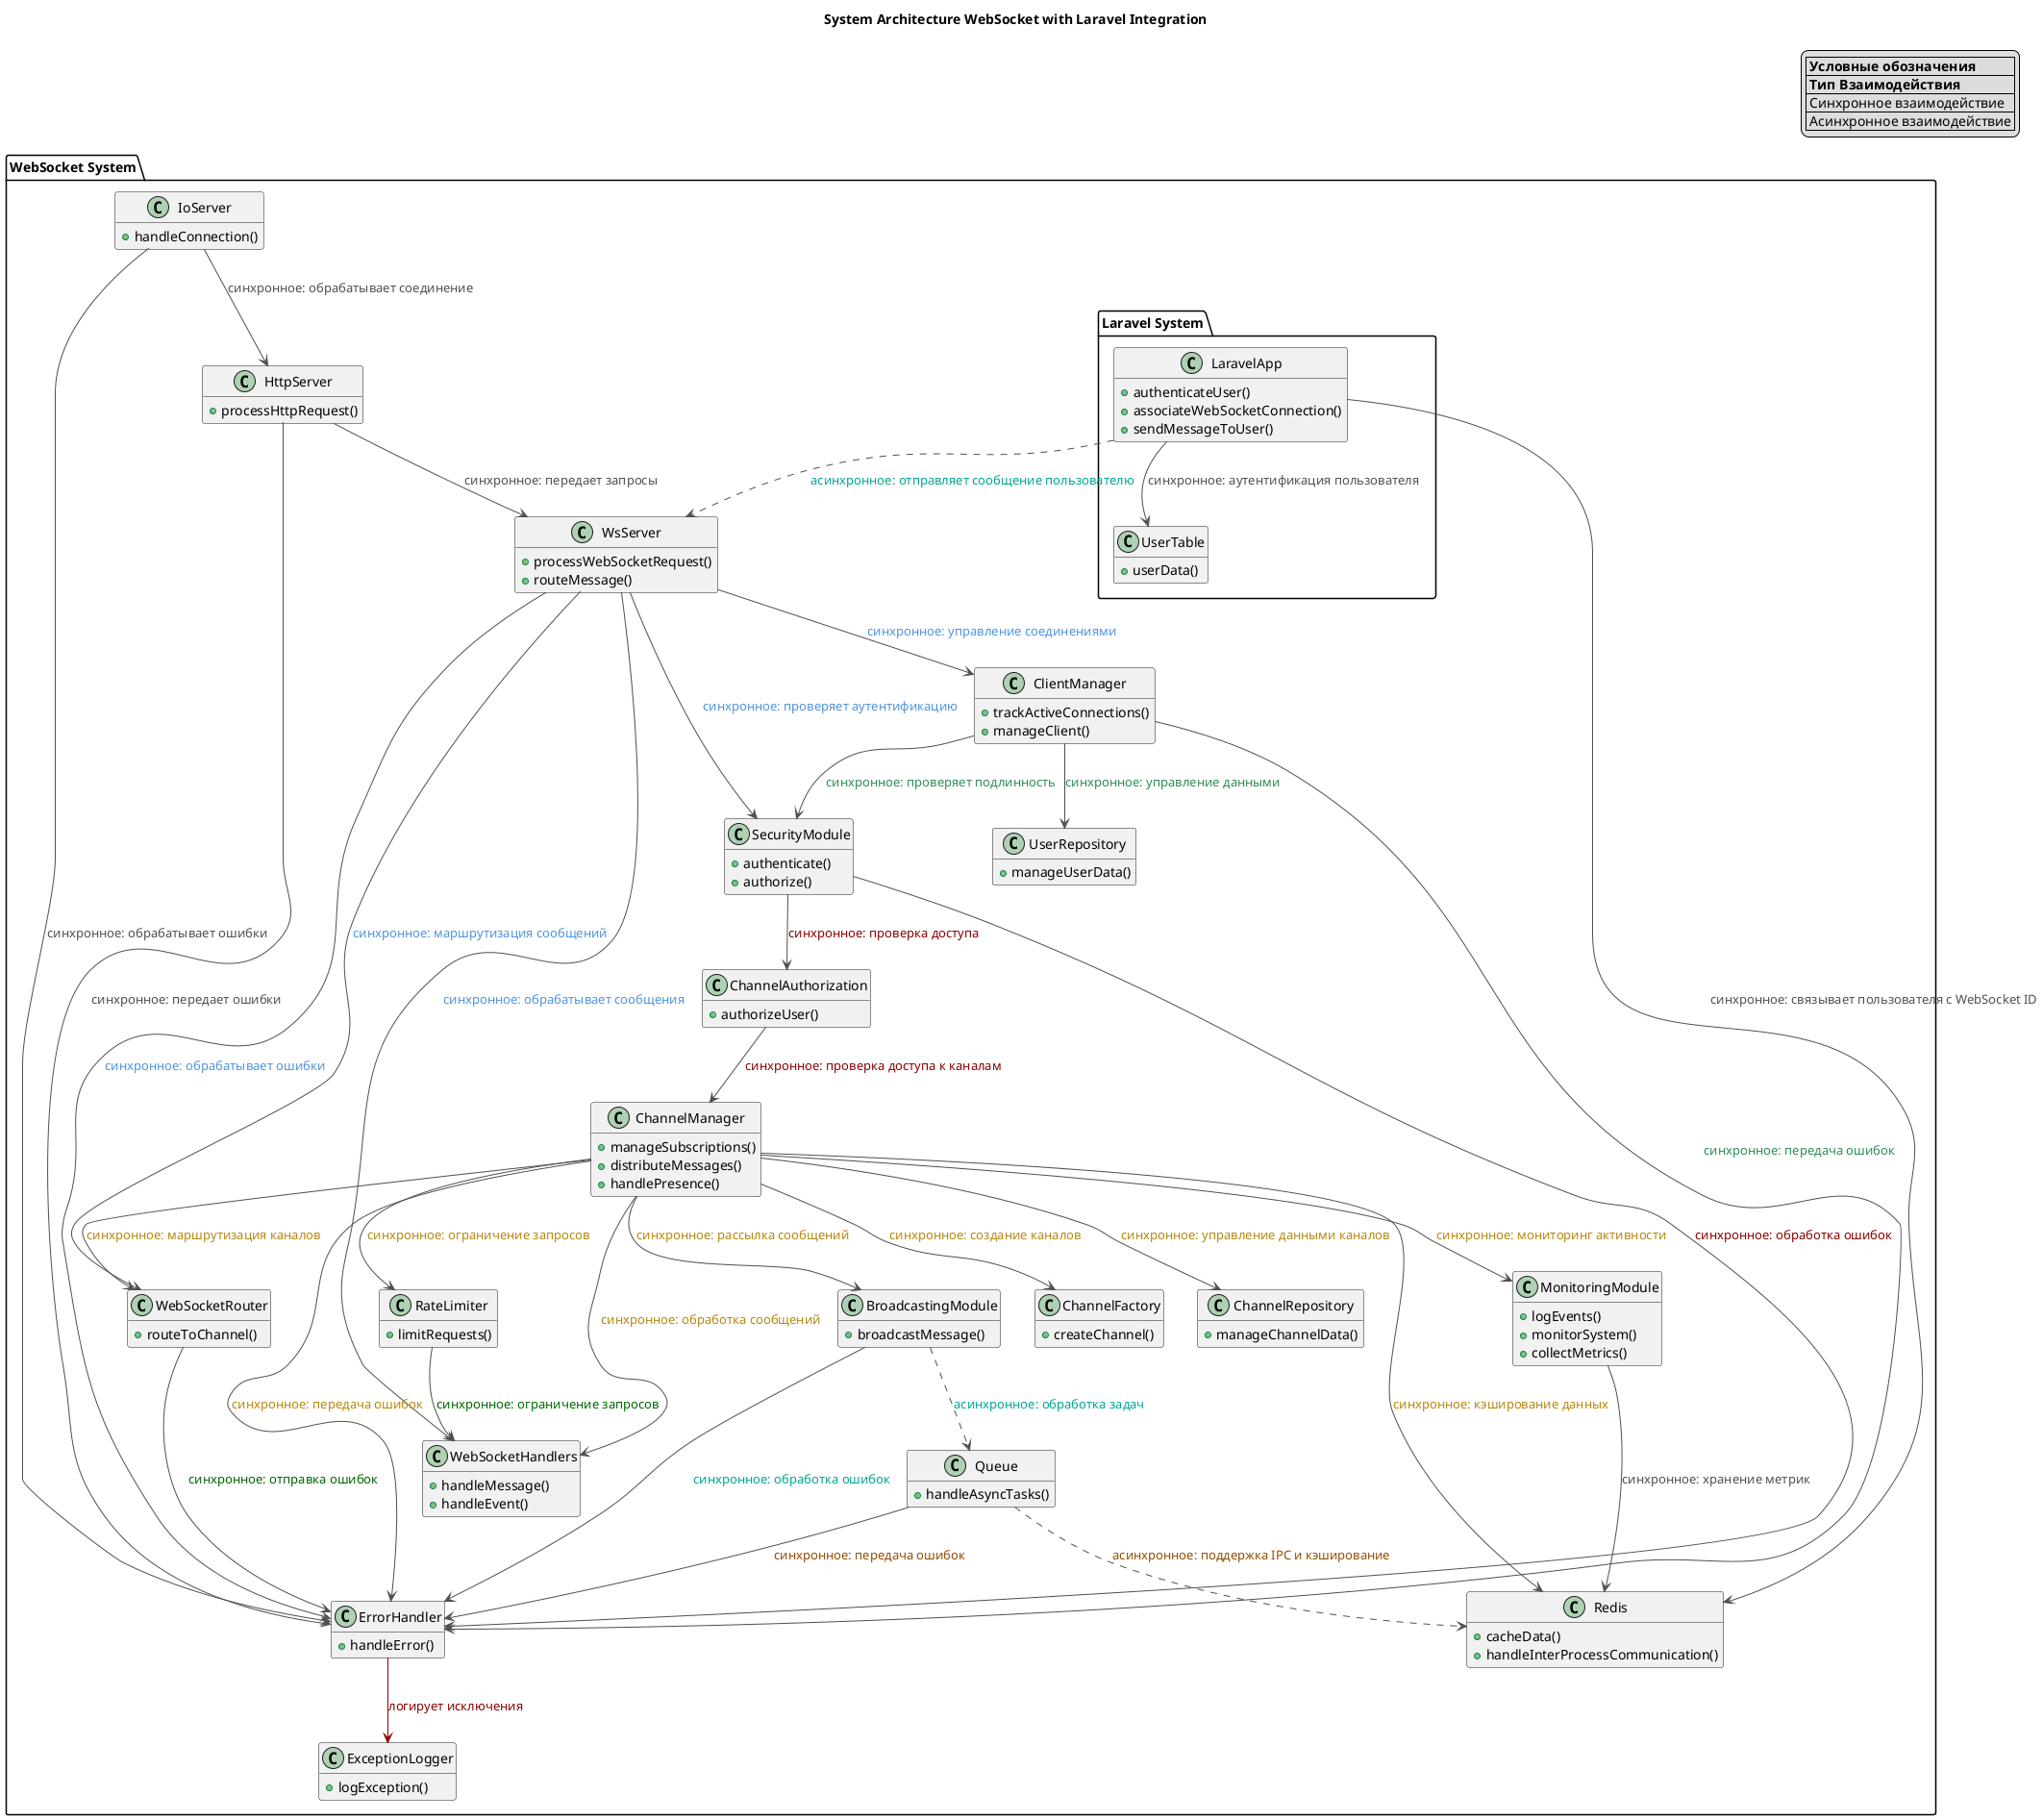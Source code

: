 @startuml
title System Architecture WebSocket with Laravel Integration

top to bottom direction

' Определяем палитру цветов для стрелок
!define COLOR_PAIR1 #4F4F4F
!define COLOR_PAIR2 #4c94e0
!define COLOR_PAIR3 #2E8B57
!define COLOR_PAIR4 #00a693
!define COLOR_PAIR5 #B8860B
!define COLOR_PAIR6 #8B0000
!define COLOR_PAIR7 #006600
!define COLOR_PAIR8 #964b00

' Синхронные и асинхронные вызовы
skinparam Arrow {
    Color COLOR_PAIR1
    Thickness 1
    ArrowColor COLOR_PAIR1
}

hide empty members
legend top right
|= Условные обозначения |
|= Тип Взаимодействия |= Тип Стрелки |
| Синхронное взаимодействие | обычная стрелка --> |
| Асинхронное взаимодействие | пунктирная стрелка --> |
endlegend

package "WebSocket System" {

    ' Классы WebSocket
    class ErrorHandler {
        +handleError()
        ' Комментарий: Обрабатывает ошибки и логирует исключения.
    }

    class IoServer {
        +handleConnection()
        ' Комментарий: Обрабатывает входящие соединения.
    }
    class HttpServer {
        +processHttpRequest()
        ' Комментарий: Обрабатывает HTTP-запросы для WebSocket-соединений.
    }
    class WsServer {
        +processWebSocketRequest()
        +routeMessage()
        ' Комментарий: Управляет WebSocket-соединениями и маршрутизацией сообщений.
    }
    class WebSocketRouter {
        +routeToChannel()
        ' Комментарий: Маршрутизирует сообщения в соответствующие каналы.
    }
    class ClientManager {
        +trackActiveConnections()
        +manageClient()
        ' Комментарий: Управляет активными соединениями клиентов.
    }
    class ChannelManager {
        +manageSubscriptions()
        +distributeMessages()
        +handlePresence()
        ' Комментарий: Управляет подписками, распределением сообщений и присутствием.
    }
    class SecurityModule {
        +authenticate()
        +authorize()
        ' Комментарий: Отвечает за аутентификацию и авторизацию.
    }
    class ChannelAuthorization {
        +authorizeUser()
        ' Комментарий: Проверяет доступ пользователя к каналу.
    }
    class BroadcastingModule {
        +broadcastMessage()
        ' Комментарий: Отвечает за рассылку сообщений.
    }
    class MonitoringModule {
        +logEvents()
        +monitorSystem()
        +collectMetrics()
        ' Комментарий: Осуществляет мониторинг и логирование.
    }
    class Queue {
        +handleAsyncTasks()
        ' Комментарий: Управляет асинхронными задачами и обработкой сообщений.
    }
    class Redis {
        +cacheData()
        +handleInterProcessCommunication()
        ' Комментарий: Кэширует данные и обеспечивает IPC.
    }
    class ChannelFactory {
        +createChannel()
        ' Комментарий: Создает различные типы каналов.
    }
    class ExceptionLogger {
        +logException()
        ' Комментарий: Логирует исключения.
    }
    class UserRepository {
        +manageUserData()
        ' Комментарий: Управляет данными пользователей.
    }
    class ChannelRepository {
        +manageChannelData()
        ' Комментарий: Управляет данными каналов.
    }
    class RateLimiter {
        +limitRequests()
        ' Комментарий: Ограничивает количество запросов от клиента.
    }
    class WebSocketHandlers {
        +handleMessage()
        +handleEvent()
        ' Комментарий: Обрабатывает сообщения и события от клиентов.
    }

    ' Классы Laravel
    package "Laravel System" {
        class LaravelApp {
            +authenticateUser()
            +associateWebSocketConnection()
            +sendMessageToUser()
            ' Комментарий: Аутентифицирует пользователя и связывает его с WebSocket-соединением.
        }

        class UserTable {
            +userData()
            ' Комментарий: Содержит информацию о пользователях, связанная с WebSocket.
        }

        LaravelApp --> UserTable : <color:#4F4F4F>синхронное: аутентификация пользователя</color>
        LaravelApp --> Redis : <color:#4F4F4F>синхронное: связывает пользователя с WebSocket ID</color>
        LaravelApp -[dashed]-> WsServer : <color:#00a693>асинхронное: отправляет сообщение пользователю</color>
    }

    ' Связи между компонентами WebSocket
    ErrorHandler -[COLOR_PAIR6]-> ExceptionLogger : <color:#8B0000>логирует исключения</color>
    IoServer --> HttpServer : <color:#4F4F4F>синхронное: обрабатывает соединение</color>
    IoServer --> ErrorHandler : <color:#4F4F4F>синхронное: обрабатывает ошибки</color>
    HttpServer --> WsServer : <color:#4F4F4F>синхронное: передает запросы</color>
    HttpServer --> ErrorHandler : <color:#4F4F4F>синхронное: передает ошибки</color>
    WsServer --> WebSocketRouter : <color:#4c94e0>синхронное: маршрутизация сообщений</color>
    WsServer --> ClientManager : <color:#4c94e0>синхронное: управление соединениями</color>
    WsServer --> SecurityModule : <color:#4c94e0>синхронное: проверяет аутентификацию</color>
    WsServer --> WebSocketHandlers : <color:#4c94e0>синхронное: обрабатывает сообщения</color>
    WsServer --> ErrorHandler : <color:#4c94e0>синхронное: обрабатывает ошибки</color>
    ClientManager --> SecurityModule : <color:#2E8B57>синхронное: проверяет подлинность</color>
    ClientManager --> UserRepository : <color:#2E8B57>синхронное: управление данными</color>
    ClientManager --> ErrorHandler : <color:#2E8B57>синхронное: передача ошибок</color>
    SecurityModule --> ChannelAuthorization : <color:#8B0000>синхронное: проверка доступа</color>
    SecurityModule --> ErrorHandler : <color:#8B0000>синхронное: обработка ошибок</color>
    ChannelAuthorization --> ChannelManager : <color:#8B0000>синхронное: проверка доступа к каналам</color>
    ChannelManager --> WebSocketRouter : <color:#B8860B>синхронное: маршрутизация каналов</color>
    ChannelManager --> BroadcastingModule : <color:#B8860B>синхронное: рассылка сообщений</color>
    ChannelManager --> MonitoringModule : <color:#B8860B>синхронное: мониторинг активности</color>
    ChannelManager --> RateLimiter : <color:#B8860B>синхронное: ограничение запросов</color>
    ChannelManager --> WebSocketHandlers : <color:#B8860B>синхронное: обработка сообщений</color>
    ChannelManager --> Redis : <color:#B8860B>синхронное: кэширование данных</color>
    ChannelManager --> ChannelFactory : <color:#B8860B>синхронное: создание каналов</color>
    ChannelManager --> ErrorHandler : <color:#B8860B>синхронное: передача ошибок</color>
    ChannelManager --> ChannelRepository : <color:#B8860B>синхронное: управление данными каналов</color>
    MonitoringModule --> Redis : <color:#4F4F4F>синхронное: хранение метрик</color>
    BroadcastingModule -[dashed]-> Queue : <color:#00a693>асинхронное: обработка задач</color>
    BroadcastingModule --> ErrorHandler : <color:#00a693>синхронное: обработка ошибок</color>
    Queue -[dashed]-> Redis : <color:#964b00>асинхронное: поддержка IPC и кэширование</color>
    Queue --> ErrorHandler : <color:#964b00>синхронное: передача ошибок</color>
    WebSocketRouter --> ErrorHandler : <color:#006600>синхронное: отправка ошибок</color>
    RateLimiter --> WebSocketHandlers : <color:#006600>синхронное: ограничение запросов</color>
}

@enduml
